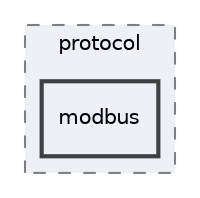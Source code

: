digraph "/Users/jlu/zeek/src/analyzer/protocol/modbus"
{
 // LATEX_PDF_SIZE
  edge [fontname="Helvetica",fontsize="10",labelfontname="Helvetica",labelfontsize="10"];
  node [fontname="Helvetica",fontsize="10",shape=record];
  compound=true
  subgraph clusterdir_5b88579d87e8de5dcee2ef4958d0594c {
    graph [ bgcolor="#edf0f7", pencolor="grey50", style="filled,dashed,", label="protocol", fontname="Helvetica", fontsize="10", URL="dir_5b88579d87e8de5dcee2ef4958d0594c.html"]
  dir_4ced1782520c9ef84e039e441a28f52b [shape=box, label="modbus", style="filled,bold,", fillcolor="#edf0f7", color="grey25", URL="dir_4ced1782520c9ef84e039e441a28f52b.html"];
  }
}
